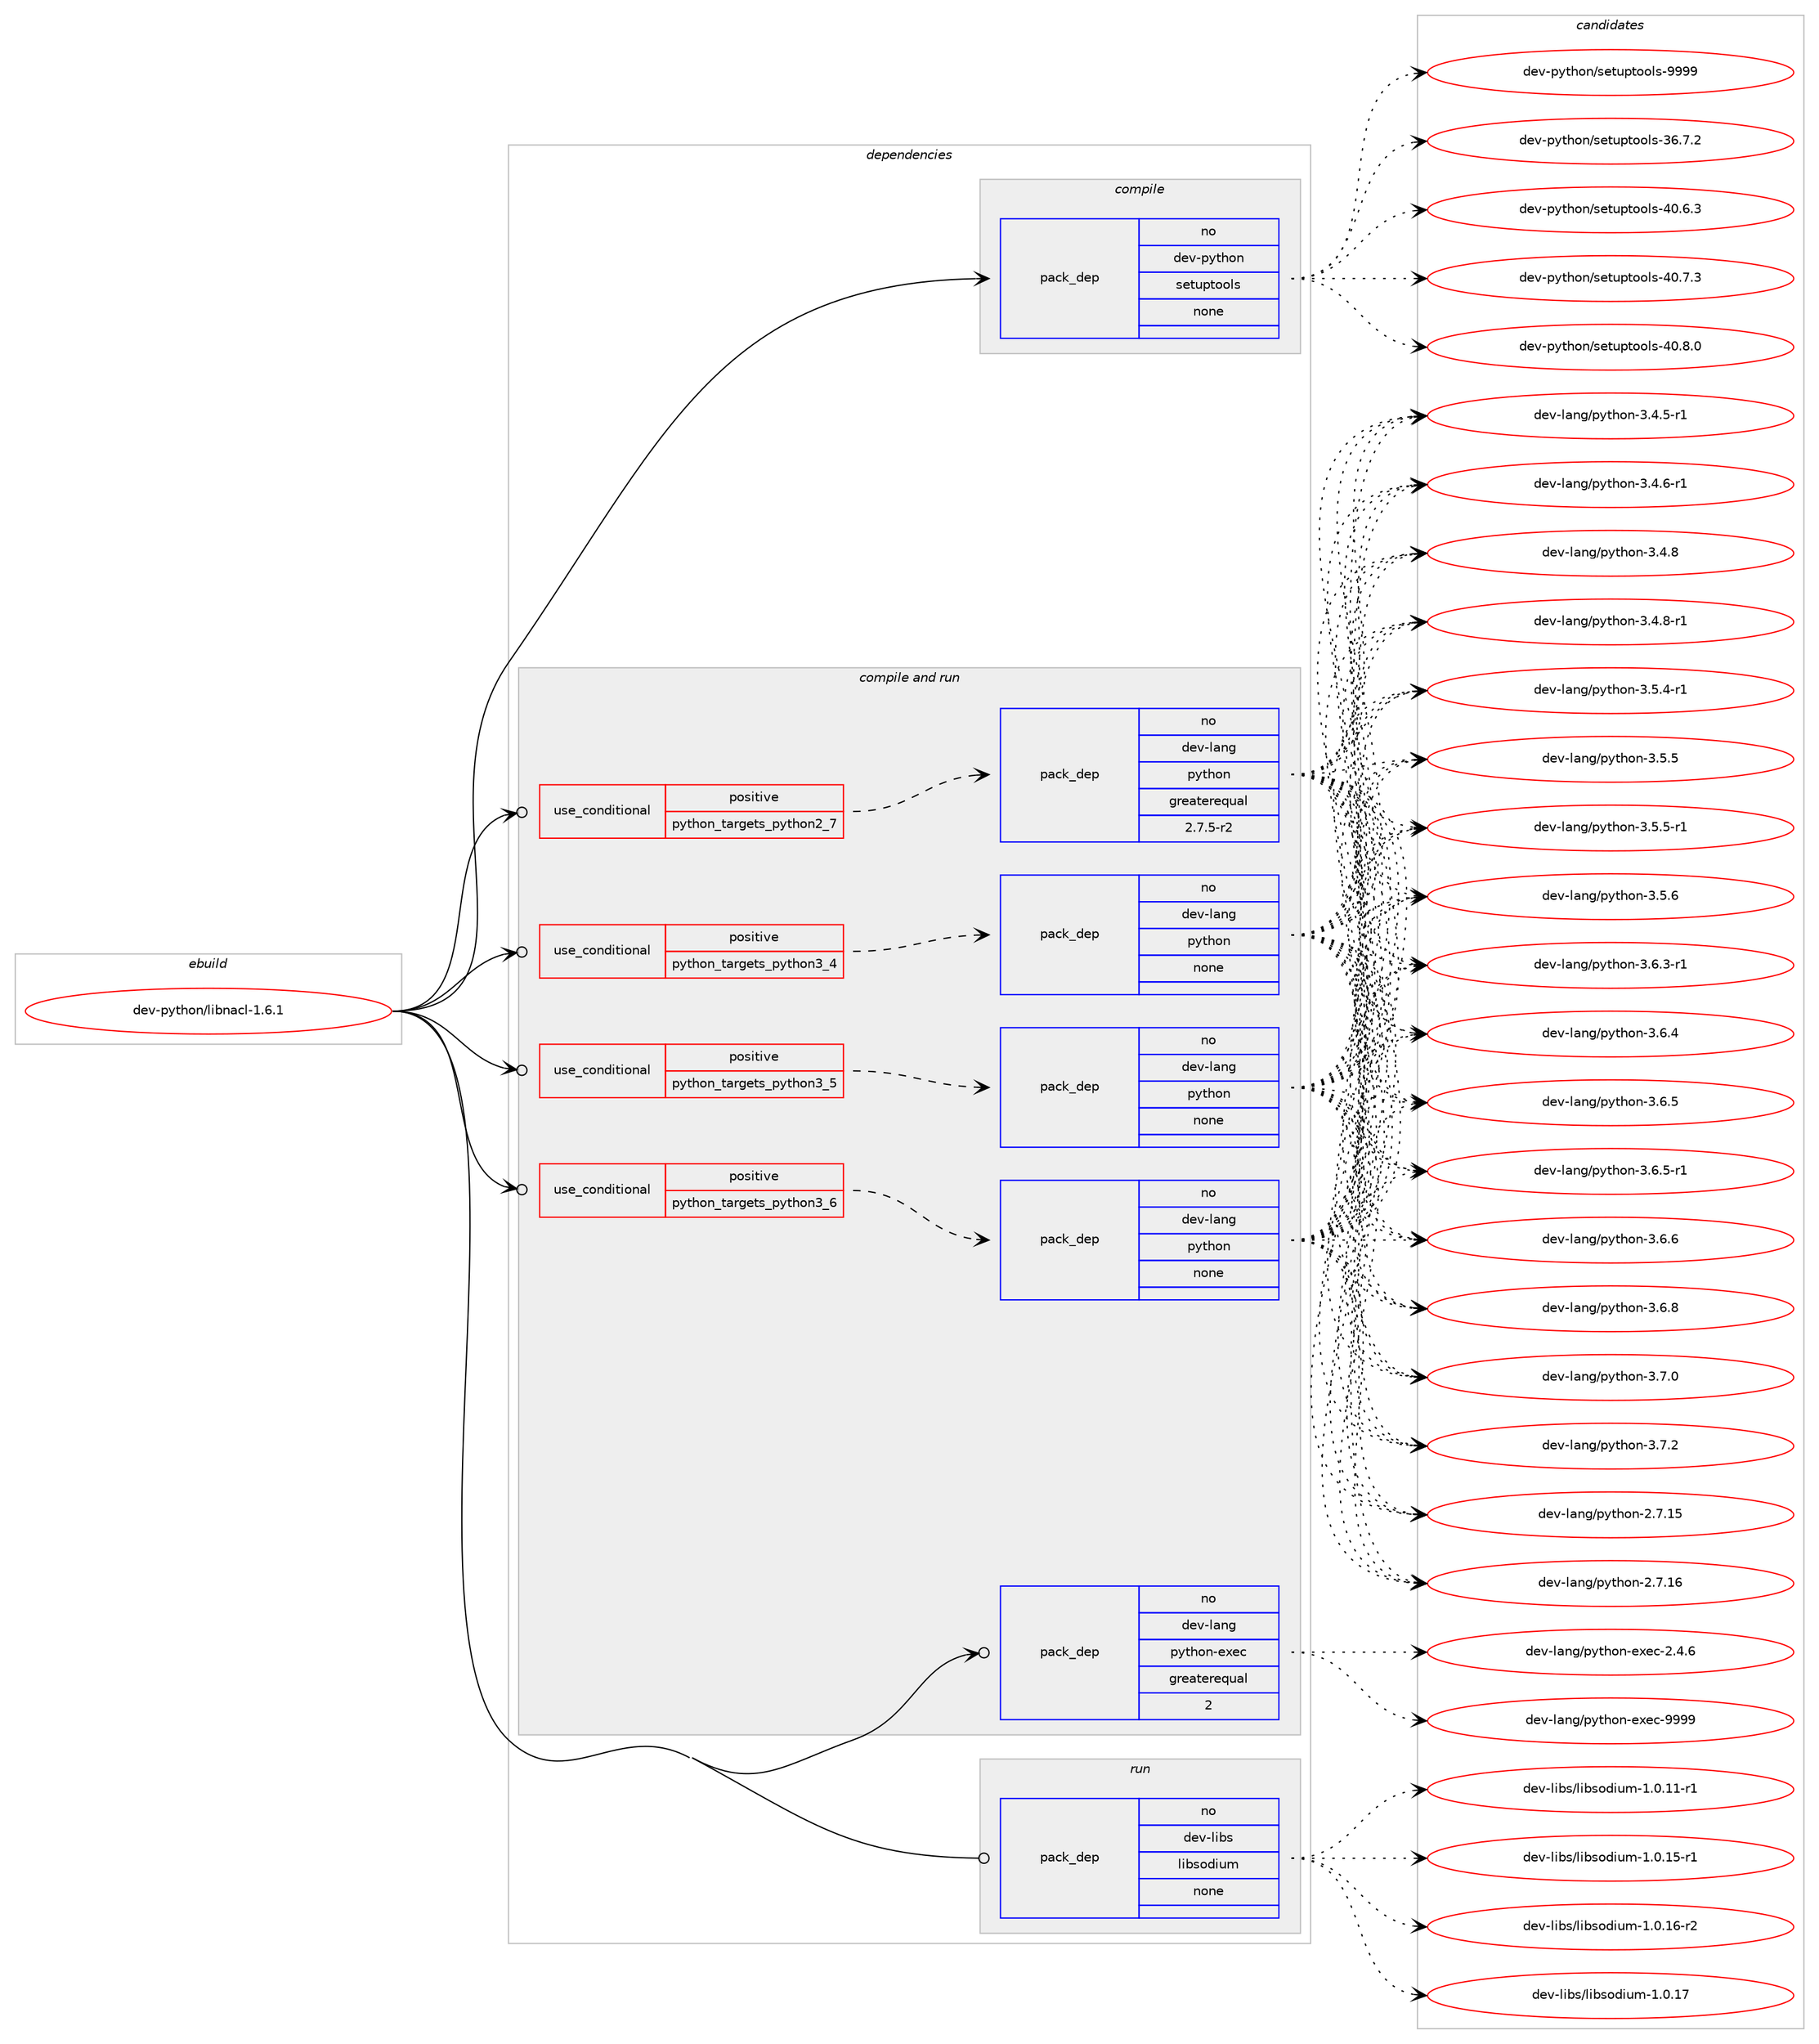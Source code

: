 digraph prolog {

# *************
# Graph options
# *************

newrank=true;
concentrate=true;
compound=true;
graph [rankdir=LR,fontname=Helvetica,fontsize=10,ranksep=1.5];#, ranksep=2.5, nodesep=0.2];
edge  [arrowhead=vee];
node  [fontname=Helvetica,fontsize=10];

# **********
# The ebuild
# **********

subgraph cluster_leftcol {
color=gray;
rank=same;
label=<<i>ebuild</i>>;
id [label="dev-python/libnacl-1.6.1", color=red, width=4, href="../dev-python/libnacl-1.6.1.svg"];
}

# ****************
# The dependencies
# ****************

subgraph cluster_midcol {
color=gray;
label=<<i>dependencies</i>>;
subgraph cluster_compile {
fillcolor="#eeeeee";
style=filled;
label=<<i>compile</i>>;
subgraph pack1016899 {
dependency1417013 [label=<<TABLE BORDER="0" CELLBORDER="1" CELLSPACING="0" CELLPADDING="4" WIDTH="220"><TR><TD ROWSPAN="6" CELLPADDING="30">pack_dep</TD></TR><TR><TD WIDTH="110">no</TD></TR><TR><TD>dev-python</TD></TR><TR><TD>setuptools</TD></TR><TR><TD>none</TD></TR><TR><TD></TD></TR></TABLE>>, shape=none, color=blue];
}
id:e -> dependency1417013:w [weight=20,style="solid",arrowhead="vee"];
}
subgraph cluster_compileandrun {
fillcolor="#eeeeee";
style=filled;
label=<<i>compile and run</i>>;
subgraph cond376841 {
dependency1417014 [label=<<TABLE BORDER="0" CELLBORDER="1" CELLSPACING="0" CELLPADDING="4"><TR><TD ROWSPAN="3" CELLPADDING="10">use_conditional</TD></TR><TR><TD>positive</TD></TR><TR><TD>python_targets_python2_7</TD></TR></TABLE>>, shape=none, color=red];
subgraph pack1016900 {
dependency1417015 [label=<<TABLE BORDER="0" CELLBORDER="1" CELLSPACING="0" CELLPADDING="4" WIDTH="220"><TR><TD ROWSPAN="6" CELLPADDING="30">pack_dep</TD></TR><TR><TD WIDTH="110">no</TD></TR><TR><TD>dev-lang</TD></TR><TR><TD>python</TD></TR><TR><TD>greaterequal</TD></TR><TR><TD>2.7.5-r2</TD></TR></TABLE>>, shape=none, color=blue];
}
dependency1417014:e -> dependency1417015:w [weight=20,style="dashed",arrowhead="vee"];
}
id:e -> dependency1417014:w [weight=20,style="solid",arrowhead="odotvee"];
subgraph cond376842 {
dependency1417016 [label=<<TABLE BORDER="0" CELLBORDER="1" CELLSPACING="0" CELLPADDING="4"><TR><TD ROWSPAN="3" CELLPADDING="10">use_conditional</TD></TR><TR><TD>positive</TD></TR><TR><TD>python_targets_python3_4</TD></TR></TABLE>>, shape=none, color=red];
subgraph pack1016901 {
dependency1417017 [label=<<TABLE BORDER="0" CELLBORDER="1" CELLSPACING="0" CELLPADDING="4" WIDTH="220"><TR><TD ROWSPAN="6" CELLPADDING="30">pack_dep</TD></TR><TR><TD WIDTH="110">no</TD></TR><TR><TD>dev-lang</TD></TR><TR><TD>python</TD></TR><TR><TD>none</TD></TR><TR><TD></TD></TR></TABLE>>, shape=none, color=blue];
}
dependency1417016:e -> dependency1417017:w [weight=20,style="dashed",arrowhead="vee"];
}
id:e -> dependency1417016:w [weight=20,style="solid",arrowhead="odotvee"];
subgraph cond376843 {
dependency1417018 [label=<<TABLE BORDER="0" CELLBORDER="1" CELLSPACING="0" CELLPADDING="4"><TR><TD ROWSPAN="3" CELLPADDING="10">use_conditional</TD></TR><TR><TD>positive</TD></TR><TR><TD>python_targets_python3_5</TD></TR></TABLE>>, shape=none, color=red];
subgraph pack1016902 {
dependency1417019 [label=<<TABLE BORDER="0" CELLBORDER="1" CELLSPACING="0" CELLPADDING="4" WIDTH="220"><TR><TD ROWSPAN="6" CELLPADDING="30">pack_dep</TD></TR><TR><TD WIDTH="110">no</TD></TR><TR><TD>dev-lang</TD></TR><TR><TD>python</TD></TR><TR><TD>none</TD></TR><TR><TD></TD></TR></TABLE>>, shape=none, color=blue];
}
dependency1417018:e -> dependency1417019:w [weight=20,style="dashed",arrowhead="vee"];
}
id:e -> dependency1417018:w [weight=20,style="solid",arrowhead="odotvee"];
subgraph cond376844 {
dependency1417020 [label=<<TABLE BORDER="0" CELLBORDER="1" CELLSPACING="0" CELLPADDING="4"><TR><TD ROWSPAN="3" CELLPADDING="10">use_conditional</TD></TR><TR><TD>positive</TD></TR><TR><TD>python_targets_python3_6</TD></TR></TABLE>>, shape=none, color=red];
subgraph pack1016903 {
dependency1417021 [label=<<TABLE BORDER="0" CELLBORDER="1" CELLSPACING="0" CELLPADDING="4" WIDTH="220"><TR><TD ROWSPAN="6" CELLPADDING="30">pack_dep</TD></TR><TR><TD WIDTH="110">no</TD></TR><TR><TD>dev-lang</TD></TR><TR><TD>python</TD></TR><TR><TD>none</TD></TR><TR><TD></TD></TR></TABLE>>, shape=none, color=blue];
}
dependency1417020:e -> dependency1417021:w [weight=20,style="dashed",arrowhead="vee"];
}
id:e -> dependency1417020:w [weight=20,style="solid",arrowhead="odotvee"];
subgraph pack1016904 {
dependency1417022 [label=<<TABLE BORDER="0" CELLBORDER="1" CELLSPACING="0" CELLPADDING="4" WIDTH="220"><TR><TD ROWSPAN="6" CELLPADDING="30">pack_dep</TD></TR><TR><TD WIDTH="110">no</TD></TR><TR><TD>dev-lang</TD></TR><TR><TD>python-exec</TD></TR><TR><TD>greaterequal</TD></TR><TR><TD>2</TD></TR></TABLE>>, shape=none, color=blue];
}
id:e -> dependency1417022:w [weight=20,style="solid",arrowhead="odotvee"];
}
subgraph cluster_run {
fillcolor="#eeeeee";
style=filled;
label=<<i>run</i>>;
subgraph pack1016905 {
dependency1417023 [label=<<TABLE BORDER="0" CELLBORDER="1" CELLSPACING="0" CELLPADDING="4" WIDTH="220"><TR><TD ROWSPAN="6" CELLPADDING="30">pack_dep</TD></TR><TR><TD WIDTH="110">no</TD></TR><TR><TD>dev-libs</TD></TR><TR><TD>libsodium</TD></TR><TR><TD>none</TD></TR><TR><TD></TD></TR></TABLE>>, shape=none, color=blue];
}
id:e -> dependency1417023:w [weight=20,style="solid",arrowhead="odot"];
}
}

# **************
# The candidates
# **************

subgraph cluster_choices {
rank=same;
color=gray;
label=<<i>candidates</i>>;

subgraph choice1016899 {
color=black;
nodesep=1;
choice100101118451121211161041111104711510111611711211611111110811545515446554650 [label="dev-python/setuptools-36.7.2", color=red, width=4,href="../dev-python/setuptools-36.7.2.svg"];
choice100101118451121211161041111104711510111611711211611111110811545524846544651 [label="dev-python/setuptools-40.6.3", color=red, width=4,href="../dev-python/setuptools-40.6.3.svg"];
choice100101118451121211161041111104711510111611711211611111110811545524846554651 [label="dev-python/setuptools-40.7.3", color=red, width=4,href="../dev-python/setuptools-40.7.3.svg"];
choice100101118451121211161041111104711510111611711211611111110811545524846564648 [label="dev-python/setuptools-40.8.0", color=red, width=4,href="../dev-python/setuptools-40.8.0.svg"];
choice10010111845112121116104111110471151011161171121161111111081154557575757 [label="dev-python/setuptools-9999", color=red, width=4,href="../dev-python/setuptools-9999.svg"];
dependency1417013:e -> choice100101118451121211161041111104711510111611711211611111110811545515446554650:w [style=dotted,weight="100"];
dependency1417013:e -> choice100101118451121211161041111104711510111611711211611111110811545524846544651:w [style=dotted,weight="100"];
dependency1417013:e -> choice100101118451121211161041111104711510111611711211611111110811545524846554651:w [style=dotted,weight="100"];
dependency1417013:e -> choice100101118451121211161041111104711510111611711211611111110811545524846564648:w [style=dotted,weight="100"];
dependency1417013:e -> choice10010111845112121116104111110471151011161171121161111111081154557575757:w [style=dotted,weight="100"];
}
subgraph choice1016900 {
color=black;
nodesep=1;
choice10010111845108971101034711212111610411111045504655464953 [label="dev-lang/python-2.7.15", color=red, width=4,href="../dev-lang/python-2.7.15.svg"];
choice10010111845108971101034711212111610411111045504655464954 [label="dev-lang/python-2.7.16", color=red, width=4,href="../dev-lang/python-2.7.16.svg"];
choice1001011184510897110103471121211161041111104551465246534511449 [label="dev-lang/python-3.4.5-r1", color=red, width=4,href="../dev-lang/python-3.4.5-r1.svg"];
choice1001011184510897110103471121211161041111104551465246544511449 [label="dev-lang/python-3.4.6-r1", color=red, width=4,href="../dev-lang/python-3.4.6-r1.svg"];
choice100101118451089711010347112121116104111110455146524656 [label="dev-lang/python-3.4.8", color=red, width=4,href="../dev-lang/python-3.4.8.svg"];
choice1001011184510897110103471121211161041111104551465246564511449 [label="dev-lang/python-3.4.8-r1", color=red, width=4,href="../dev-lang/python-3.4.8-r1.svg"];
choice1001011184510897110103471121211161041111104551465346524511449 [label="dev-lang/python-3.5.4-r1", color=red, width=4,href="../dev-lang/python-3.5.4-r1.svg"];
choice100101118451089711010347112121116104111110455146534653 [label="dev-lang/python-3.5.5", color=red, width=4,href="../dev-lang/python-3.5.5.svg"];
choice1001011184510897110103471121211161041111104551465346534511449 [label="dev-lang/python-3.5.5-r1", color=red, width=4,href="../dev-lang/python-3.5.5-r1.svg"];
choice100101118451089711010347112121116104111110455146534654 [label="dev-lang/python-3.5.6", color=red, width=4,href="../dev-lang/python-3.5.6.svg"];
choice1001011184510897110103471121211161041111104551465446514511449 [label="dev-lang/python-3.6.3-r1", color=red, width=4,href="../dev-lang/python-3.6.3-r1.svg"];
choice100101118451089711010347112121116104111110455146544652 [label="dev-lang/python-3.6.4", color=red, width=4,href="../dev-lang/python-3.6.4.svg"];
choice100101118451089711010347112121116104111110455146544653 [label="dev-lang/python-3.6.5", color=red, width=4,href="../dev-lang/python-3.6.5.svg"];
choice1001011184510897110103471121211161041111104551465446534511449 [label="dev-lang/python-3.6.5-r1", color=red, width=4,href="../dev-lang/python-3.6.5-r1.svg"];
choice100101118451089711010347112121116104111110455146544654 [label="dev-lang/python-3.6.6", color=red, width=4,href="../dev-lang/python-3.6.6.svg"];
choice100101118451089711010347112121116104111110455146544656 [label="dev-lang/python-3.6.8", color=red, width=4,href="../dev-lang/python-3.6.8.svg"];
choice100101118451089711010347112121116104111110455146554648 [label="dev-lang/python-3.7.0", color=red, width=4,href="../dev-lang/python-3.7.0.svg"];
choice100101118451089711010347112121116104111110455146554650 [label="dev-lang/python-3.7.2", color=red, width=4,href="../dev-lang/python-3.7.2.svg"];
dependency1417015:e -> choice10010111845108971101034711212111610411111045504655464953:w [style=dotted,weight="100"];
dependency1417015:e -> choice10010111845108971101034711212111610411111045504655464954:w [style=dotted,weight="100"];
dependency1417015:e -> choice1001011184510897110103471121211161041111104551465246534511449:w [style=dotted,weight="100"];
dependency1417015:e -> choice1001011184510897110103471121211161041111104551465246544511449:w [style=dotted,weight="100"];
dependency1417015:e -> choice100101118451089711010347112121116104111110455146524656:w [style=dotted,weight="100"];
dependency1417015:e -> choice1001011184510897110103471121211161041111104551465246564511449:w [style=dotted,weight="100"];
dependency1417015:e -> choice1001011184510897110103471121211161041111104551465346524511449:w [style=dotted,weight="100"];
dependency1417015:e -> choice100101118451089711010347112121116104111110455146534653:w [style=dotted,weight="100"];
dependency1417015:e -> choice1001011184510897110103471121211161041111104551465346534511449:w [style=dotted,weight="100"];
dependency1417015:e -> choice100101118451089711010347112121116104111110455146534654:w [style=dotted,weight="100"];
dependency1417015:e -> choice1001011184510897110103471121211161041111104551465446514511449:w [style=dotted,weight="100"];
dependency1417015:e -> choice100101118451089711010347112121116104111110455146544652:w [style=dotted,weight="100"];
dependency1417015:e -> choice100101118451089711010347112121116104111110455146544653:w [style=dotted,weight="100"];
dependency1417015:e -> choice1001011184510897110103471121211161041111104551465446534511449:w [style=dotted,weight="100"];
dependency1417015:e -> choice100101118451089711010347112121116104111110455146544654:w [style=dotted,weight="100"];
dependency1417015:e -> choice100101118451089711010347112121116104111110455146544656:w [style=dotted,weight="100"];
dependency1417015:e -> choice100101118451089711010347112121116104111110455146554648:w [style=dotted,weight="100"];
dependency1417015:e -> choice100101118451089711010347112121116104111110455146554650:w [style=dotted,weight="100"];
}
subgraph choice1016901 {
color=black;
nodesep=1;
choice10010111845108971101034711212111610411111045504655464953 [label="dev-lang/python-2.7.15", color=red, width=4,href="../dev-lang/python-2.7.15.svg"];
choice10010111845108971101034711212111610411111045504655464954 [label="dev-lang/python-2.7.16", color=red, width=4,href="../dev-lang/python-2.7.16.svg"];
choice1001011184510897110103471121211161041111104551465246534511449 [label="dev-lang/python-3.4.5-r1", color=red, width=4,href="../dev-lang/python-3.4.5-r1.svg"];
choice1001011184510897110103471121211161041111104551465246544511449 [label="dev-lang/python-3.4.6-r1", color=red, width=4,href="../dev-lang/python-3.4.6-r1.svg"];
choice100101118451089711010347112121116104111110455146524656 [label="dev-lang/python-3.4.8", color=red, width=4,href="../dev-lang/python-3.4.8.svg"];
choice1001011184510897110103471121211161041111104551465246564511449 [label="dev-lang/python-3.4.8-r1", color=red, width=4,href="../dev-lang/python-3.4.8-r1.svg"];
choice1001011184510897110103471121211161041111104551465346524511449 [label="dev-lang/python-3.5.4-r1", color=red, width=4,href="../dev-lang/python-3.5.4-r1.svg"];
choice100101118451089711010347112121116104111110455146534653 [label="dev-lang/python-3.5.5", color=red, width=4,href="../dev-lang/python-3.5.5.svg"];
choice1001011184510897110103471121211161041111104551465346534511449 [label="dev-lang/python-3.5.5-r1", color=red, width=4,href="../dev-lang/python-3.5.5-r1.svg"];
choice100101118451089711010347112121116104111110455146534654 [label="dev-lang/python-3.5.6", color=red, width=4,href="../dev-lang/python-3.5.6.svg"];
choice1001011184510897110103471121211161041111104551465446514511449 [label="dev-lang/python-3.6.3-r1", color=red, width=4,href="../dev-lang/python-3.6.3-r1.svg"];
choice100101118451089711010347112121116104111110455146544652 [label="dev-lang/python-3.6.4", color=red, width=4,href="../dev-lang/python-3.6.4.svg"];
choice100101118451089711010347112121116104111110455146544653 [label="dev-lang/python-3.6.5", color=red, width=4,href="../dev-lang/python-3.6.5.svg"];
choice1001011184510897110103471121211161041111104551465446534511449 [label="dev-lang/python-3.6.5-r1", color=red, width=4,href="../dev-lang/python-3.6.5-r1.svg"];
choice100101118451089711010347112121116104111110455146544654 [label="dev-lang/python-3.6.6", color=red, width=4,href="../dev-lang/python-3.6.6.svg"];
choice100101118451089711010347112121116104111110455146544656 [label="dev-lang/python-3.6.8", color=red, width=4,href="../dev-lang/python-3.6.8.svg"];
choice100101118451089711010347112121116104111110455146554648 [label="dev-lang/python-3.7.0", color=red, width=4,href="../dev-lang/python-3.7.0.svg"];
choice100101118451089711010347112121116104111110455146554650 [label="dev-lang/python-3.7.2", color=red, width=4,href="../dev-lang/python-3.7.2.svg"];
dependency1417017:e -> choice10010111845108971101034711212111610411111045504655464953:w [style=dotted,weight="100"];
dependency1417017:e -> choice10010111845108971101034711212111610411111045504655464954:w [style=dotted,weight="100"];
dependency1417017:e -> choice1001011184510897110103471121211161041111104551465246534511449:w [style=dotted,weight="100"];
dependency1417017:e -> choice1001011184510897110103471121211161041111104551465246544511449:w [style=dotted,weight="100"];
dependency1417017:e -> choice100101118451089711010347112121116104111110455146524656:w [style=dotted,weight="100"];
dependency1417017:e -> choice1001011184510897110103471121211161041111104551465246564511449:w [style=dotted,weight="100"];
dependency1417017:e -> choice1001011184510897110103471121211161041111104551465346524511449:w [style=dotted,weight="100"];
dependency1417017:e -> choice100101118451089711010347112121116104111110455146534653:w [style=dotted,weight="100"];
dependency1417017:e -> choice1001011184510897110103471121211161041111104551465346534511449:w [style=dotted,weight="100"];
dependency1417017:e -> choice100101118451089711010347112121116104111110455146534654:w [style=dotted,weight="100"];
dependency1417017:e -> choice1001011184510897110103471121211161041111104551465446514511449:w [style=dotted,weight="100"];
dependency1417017:e -> choice100101118451089711010347112121116104111110455146544652:w [style=dotted,weight="100"];
dependency1417017:e -> choice100101118451089711010347112121116104111110455146544653:w [style=dotted,weight="100"];
dependency1417017:e -> choice1001011184510897110103471121211161041111104551465446534511449:w [style=dotted,weight="100"];
dependency1417017:e -> choice100101118451089711010347112121116104111110455146544654:w [style=dotted,weight="100"];
dependency1417017:e -> choice100101118451089711010347112121116104111110455146544656:w [style=dotted,weight="100"];
dependency1417017:e -> choice100101118451089711010347112121116104111110455146554648:w [style=dotted,weight="100"];
dependency1417017:e -> choice100101118451089711010347112121116104111110455146554650:w [style=dotted,weight="100"];
}
subgraph choice1016902 {
color=black;
nodesep=1;
choice10010111845108971101034711212111610411111045504655464953 [label="dev-lang/python-2.7.15", color=red, width=4,href="../dev-lang/python-2.7.15.svg"];
choice10010111845108971101034711212111610411111045504655464954 [label="dev-lang/python-2.7.16", color=red, width=4,href="../dev-lang/python-2.7.16.svg"];
choice1001011184510897110103471121211161041111104551465246534511449 [label="dev-lang/python-3.4.5-r1", color=red, width=4,href="../dev-lang/python-3.4.5-r1.svg"];
choice1001011184510897110103471121211161041111104551465246544511449 [label="dev-lang/python-3.4.6-r1", color=red, width=4,href="../dev-lang/python-3.4.6-r1.svg"];
choice100101118451089711010347112121116104111110455146524656 [label="dev-lang/python-3.4.8", color=red, width=4,href="../dev-lang/python-3.4.8.svg"];
choice1001011184510897110103471121211161041111104551465246564511449 [label="dev-lang/python-3.4.8-r1", color=red, width=4,href="../dev-lang/python-3.4.8-r1.svg"];
choice1001011184510897110103471121211161041111104551465346524511449 [label="dev-lang/python-3.5.4-r1", color=red, width=4,href="../dev-lang/python-3.5.4-r1.svg"];
choice100101118451089711010347112121116104111110455146534653 [label="dev-lang/python-3.5.5", color=red, width=4,href="../dev-lang/python-3.5.5.svg"];
choice1001011184510897110103471121211161041111104551465346534511449 [label="dev-lang/python-3.5.5-r1", color=red, width=4,href="../dev-lang/python-3.5.5-r1.svg"];
choice100101118451089711010347112121116104111110455146534654 [label="dev-lang/python-3.5.6", color=red, width=4,href="../dev-lang/python-3.5.6.svg"];
choice1001011184510897110103471121211161041111104551465446514511449 [label="dev-lang/python-3.6.3-r1", color=red, width=4,href="../dev-lang/python-3.6.3-r1.svg"];
choice100101118451089711010347112121116104111110455146544652 [label="dev-lang/python-3.6.4", color=red, width=4,href="../dev-lang/python-3.6.4.svg"];
choice100101118451089711010347112121116104111110455146544653 [label="dev-lang/python-3.6.5", color=red, width=4,href="../dev-lang/python-3.6.5.svg"];
choice1001011184510897110103471121211161041111104551465446534511449 [label="dev-lang/python-3.6.5-r1", color=red, width=4,href="../dev-lang/python-3.6.5-r1.svg"];
choice100101118451089711010347112121116104111110455146544654 [label="dev-lang/python-3.6.6", color=red, width=4,href="../dev-lang/python-3.6.6.svg"];
choice100101118451089711010347112121116104111110455146544656 [label="dev-lang/python-3.6.8", color=red, width=4,href="../dev-lang/python-3.6.8.svg"];
choice100101118451089711010347112121116104111110455146554648 [label="dev-lang/python-3.7.0", color=red, width=4,href="../dev-lang/python-3.7.0.svg"];
choice100101118451089711010347112121116104111110455146554650 [label="dev-lang/python-3.7.2", color=red, width=4,href="../dev-lang/python-3.7.2.svg"];
dependency1417019:e -> choice10010111845108971101034711212111610411111045504655464953:w [style=dotted,weight="100"];
dependency1417019:e -> choice10010111845108971101034711212111610411111045504655464954:w [style=dotted,weight="100"];
dependency1417019:e -> choice1001011184510897110103471121211161041111104551465246534511449:w [style=dotted,weight="100"];
dependency1417019:e -> choice1001011184510897110103471121211161041111104551465246544511449:w [style=dotted,weight="100"];
dependency1417019:e -> choice100101118451089711010347112121116104111110455146524656:w [style=dotted,weight="100"];
dependency1417019:e -> choice1001011184510897110103471121211161041111104551465246564511449:w [style=dotted,weight="100"];
dependency1417019:e -> choice1001011184510897110103471121211161041111104551465346524511449:w [style=dotted,weight="100"];
dependency1417019:e -> choice100101118451089711010347112121116104111110455146534653:w [style=dotted,weight="100"];
dependency1417019:e -> choice1001011184510897110103471121211161041111104551465346534511449:w [style=dotted,weight="100"];
dependency1417019:e -> choice100101118451089711010347112121116104111110455146534654:w [style=dotted,weight="100"];
dependency1417019:e -> choice1001011184510897110103471121211161041111104551465446514511449:w [style=dotted,weight="100"];
dependency1417019:e -> choice100101118451089711010347112121116104111110455146544652:w [style=dotted,weight="100"];
dependency1417019:e -> choice100101118451089711010347112121116104111110455146544653:w [style=dotted,weight="100"];
dependency1417019:e -> choice1001011184510897110103471121211161041111104551465446534511449:w [style=dotted,weight="100"];
dependency1417019:e -> choice100101118451089711010347112121116104111110455146544654:w [style=dotted,weight="100"];
dependency1417019:e -> choice100101118451089711010347112121116104111110455146544656:w [style=dotted,weight="100"];
dependency1417019:e -> choice100101118451089711010347112121116104111110455146554648:w [style=dotted,weight="100"];
dependency1417019:e -> choice100101118451089711010347112121116104111110455146554650:w [style=dotted,weight="100"];
}
subgraph choice1016903 {
color=black;
nodesep=1;
choice10010111845108971101034711212111610411111045504655464953 [label="dev-lang/python-2.7.15", color=red, width=4,href="../dev-lang/python-2.7.15.svg"];
choice10010111845108971101034711212111610411111045504655464954 [label="dev-lang/python-2.7.16", color=red, width=4,href="../dev-lang/python-2.7.16.svg"];
choice1001011184510897110103471121211161041111104551465246534511449 [label="dev-lang/python-3.4.5-r1", color=red, width=4,href="../dev-lang/python-3.4.5-r1.svg"];
choice1001011184510897110103471121211161041111104551465246544511449 [label="dev-lang/python-3.4.6-r1", color=red, width=4,href="../dev-lang/python-3.4.6-r1.svg"];
choice100101118451089711010347112121116104111110455146524656 [label="dev-lang/python-3.4.8", color=red, width=4,href="../dev-lang/python-3.4.8.svg"];
choice1001011184510897110103471121211161041111104551465246564511449 [label="dev-lang/python-3.4.8-r1", color=red, width=4,href="../dev-lang/python-3.4.8-r1.svg"];
choice1001011184510897110103471121211161041111104551465346524511449 [label="dev-lang/python-3.5.4-r1", color=red, width=4,href="../dev-lang/python-3.5.4-r1.svg"];
choice100101118451089711010347112121116104111110455146534653 [label="dev-lang/python-3.5.5", color=red, width=4,href="../dev-lang/python-3.5.5.svg"];
choice1001011184510897110103471121211161041111104551465346534511449 [label="dev-lang/python-3.5.5-r1", color=red, width=4,href="../dev-lang/python-3.5.5-r1.svg"];
choice100101118451089711010347112121116104111110455146534654 [label="dev-lang/python-3.5.6", color=red, width=4,href="../dev-lang/python-3.5.6.svg"];
choice1001011184510897110103471121211161041111104551465446514511449 [label="dev-lang/python-3.6.3-r1", color=red, width=4,href="../dev-lang/python-3.6.3-r1.svg"];
choice100101118451089711010347112121116104111110455146544652 [label="dev-lang/python-3.6.4", color=red, width=4,href="../dev-lang/python-3.6.4.svg"];
choice100101118451089711010347112121116104111110455146544653 [label="dev-lang/python-3.6.5", color=red, width=4,href="../dev-lang/python-3.6.5.svg"];
choice1001011184510897110103471121211161041111104551465446534511449 [label="dev-lang/python-3.6.5-r1", color=red, width=4,href="../dev-lang/python-3.6.5-r1.svg"];
choice100101118451089711010347112121116104111110455146544654 [label="dev-lang/python-3.6.6", color=red, width=4,href="../dev-lang/python-3.6.6.svg"];
choice100101118451089711010347112121116104111110455146544656 [label="dev-lang/python-3.6.8", color=red, width=4,href="../dev-lang/python-3.6.8.svg"];
choice100101118451089711010347112121116104111110455146554648 [label="dev-lang/python-3.7.0", color=red, width=4,href="../dev-lang/python-3.7.0.svg"];
choice100101118451089711010347112121116104111110455146554650 [label="dev-lang/python-3.7.2", color=red, width=4,href="../dev-lang/python-3.7.2.svg"];
dependency1417021:e -> choice10010111845108971101034711212111610411111045504655464953:w [style=dotted,weight="100"];
dependency1417021:e -> choice10010111845108971101034711212111610411111045504655464954:w [style=dotted,weight="100"];
dependency1417021:e -> choice1001011184510897110103471121211161041111104551465246534511449:w [style=dotted,weight="100"];
dependency1417021:e -> choice1001011184510897110103471121211161041111104551465246544511449:w [style=dotted,weight="100"];
dependency1417021:e -> choice100101118451089711010347112121116104111110455146524656:w [style=dotted,weight="100"];
dependency1417021:e -> choice1001011184510897110103471121211161041111104551465246564511449:w [style=dotted,weight="100"];
dependency1417021:e -> choice1001011184510897110103471121211161041111104551465346524511449:w [style=dotted,weight="100"];
dependency1417021:e -> choice100101118451089711010347112121116104111110455146534653:w [style=dotted,weight="100"];
dependency1417021:e -> choice1001011184510897110103471121211161041111104551465346534511449:w [style=dotted,weight="100"];
dependency1417021:e -> choice100101118451089711010347112121116104111110455146534654:w [style=dotted,weight="100"];
dependency1417021:e -> choice1001011184510897110103471121211161041111104551465446514511449:w [style=dotted,weight="100"];
dependency1417021:e -> choice100101118451089711010347112121116104111110455146544652:w [style=dotted,weight="100"];
dependency1417021:e -> choice100101118451089711010347112121116104111110455146544653:w [style=dotted,weight="100"];
dependency1417021:e -> choice1001011184510897110103471121211161041111104551465446534511449:w [style=dotted,weight="100"];
dependency1417021:e -> choice100101118451089711010347112121116104111110455146544654:w [style=dotted,weight="100"];
dependency1417021:e -> choice100101118451089711010347112121116104111110455146544656:w [style=dotted,weight="100"];
dependency1417021:e -> choice100101118451089711010347112121116104111110455146554648:w [style=dotted,weight="100"];
dependency1417021:e -> choice100101118451089711010347112121116104111110455146554650:w [style=dotted,weight="100"];
}
subgraph choice1016904 {
color=black;
nodesep=1;
choice1001011184510897110103471121211161041111104510112010199455046524654 [label="dev-lang/python-exec-2.4.6", color=red, width=4,href="../dev-lang/python-exec-2.4.6.svg"];
choice10010111845108971101034711212111610411111045101120101994557575757 [label="dev-lang/python-exec-9999", color=red, width=4,href="../dev-lang/python-exec-9999.svg"];
dependency1417022:e -> choice1001011184510897110103471121211161041111104510112010199455046524654:w [style=dotted,weight="100"];
dependency1417022:e -> choice10010111845108971101034711212111610411111045101120101994557575757:w [style=dotted,weight="100"];
}
subgraph choice1016905 {
color=black;
nodesep=1;
choice10010111845108105981154710810598115111100105117109454946484649494511449 [label="dev-libs/libsodium-1.0.11-r1", color=red, width=4,href="../dev-libs/libsodium-1.0.11-r1.svg"];
choice10010111845108105981154710810598115111100105117109454946484649534511449 [label="dev-libs/libsodium-1.0.15-r1", color=red, width=4,href="../dev-libs/libsodium-1.0.15-r1.svg"];
choice10010111845108105981154710810598115111100105117109454946484649544511450 [label="dev-libs/libsodium-1.0.16-r2", color=red, width=4,href="../dev-libs/libsodium-1.0.16-r2.svg"];
choice1001011184510810598115471081059811511110010511710945494648464955 [label="dev-libs/libsodium-1.0.17", color=red, width=4,href="../dev-libs/libsodium-1.0.17.svg"];
dependency1417023:e -> choice10010111845108105981154710810598115111100105117109454946484649494511449:w [style=dotted,weight="100"];
dependency1417023:e -> choice10010111845108105981154710810598115111100105117109454946484649534511449:w [style=dotted,weight="100"];
dependency1417023:e -> choice10010111845108105981154710810598115111100105117109454946484649544511450:w [style=dotted,weight="100"];
dependency1417023:e -> choice1001011184510810598115471081059811511110010511710945494648464955:w [style=dotted,weight="100"];
}
}

}
